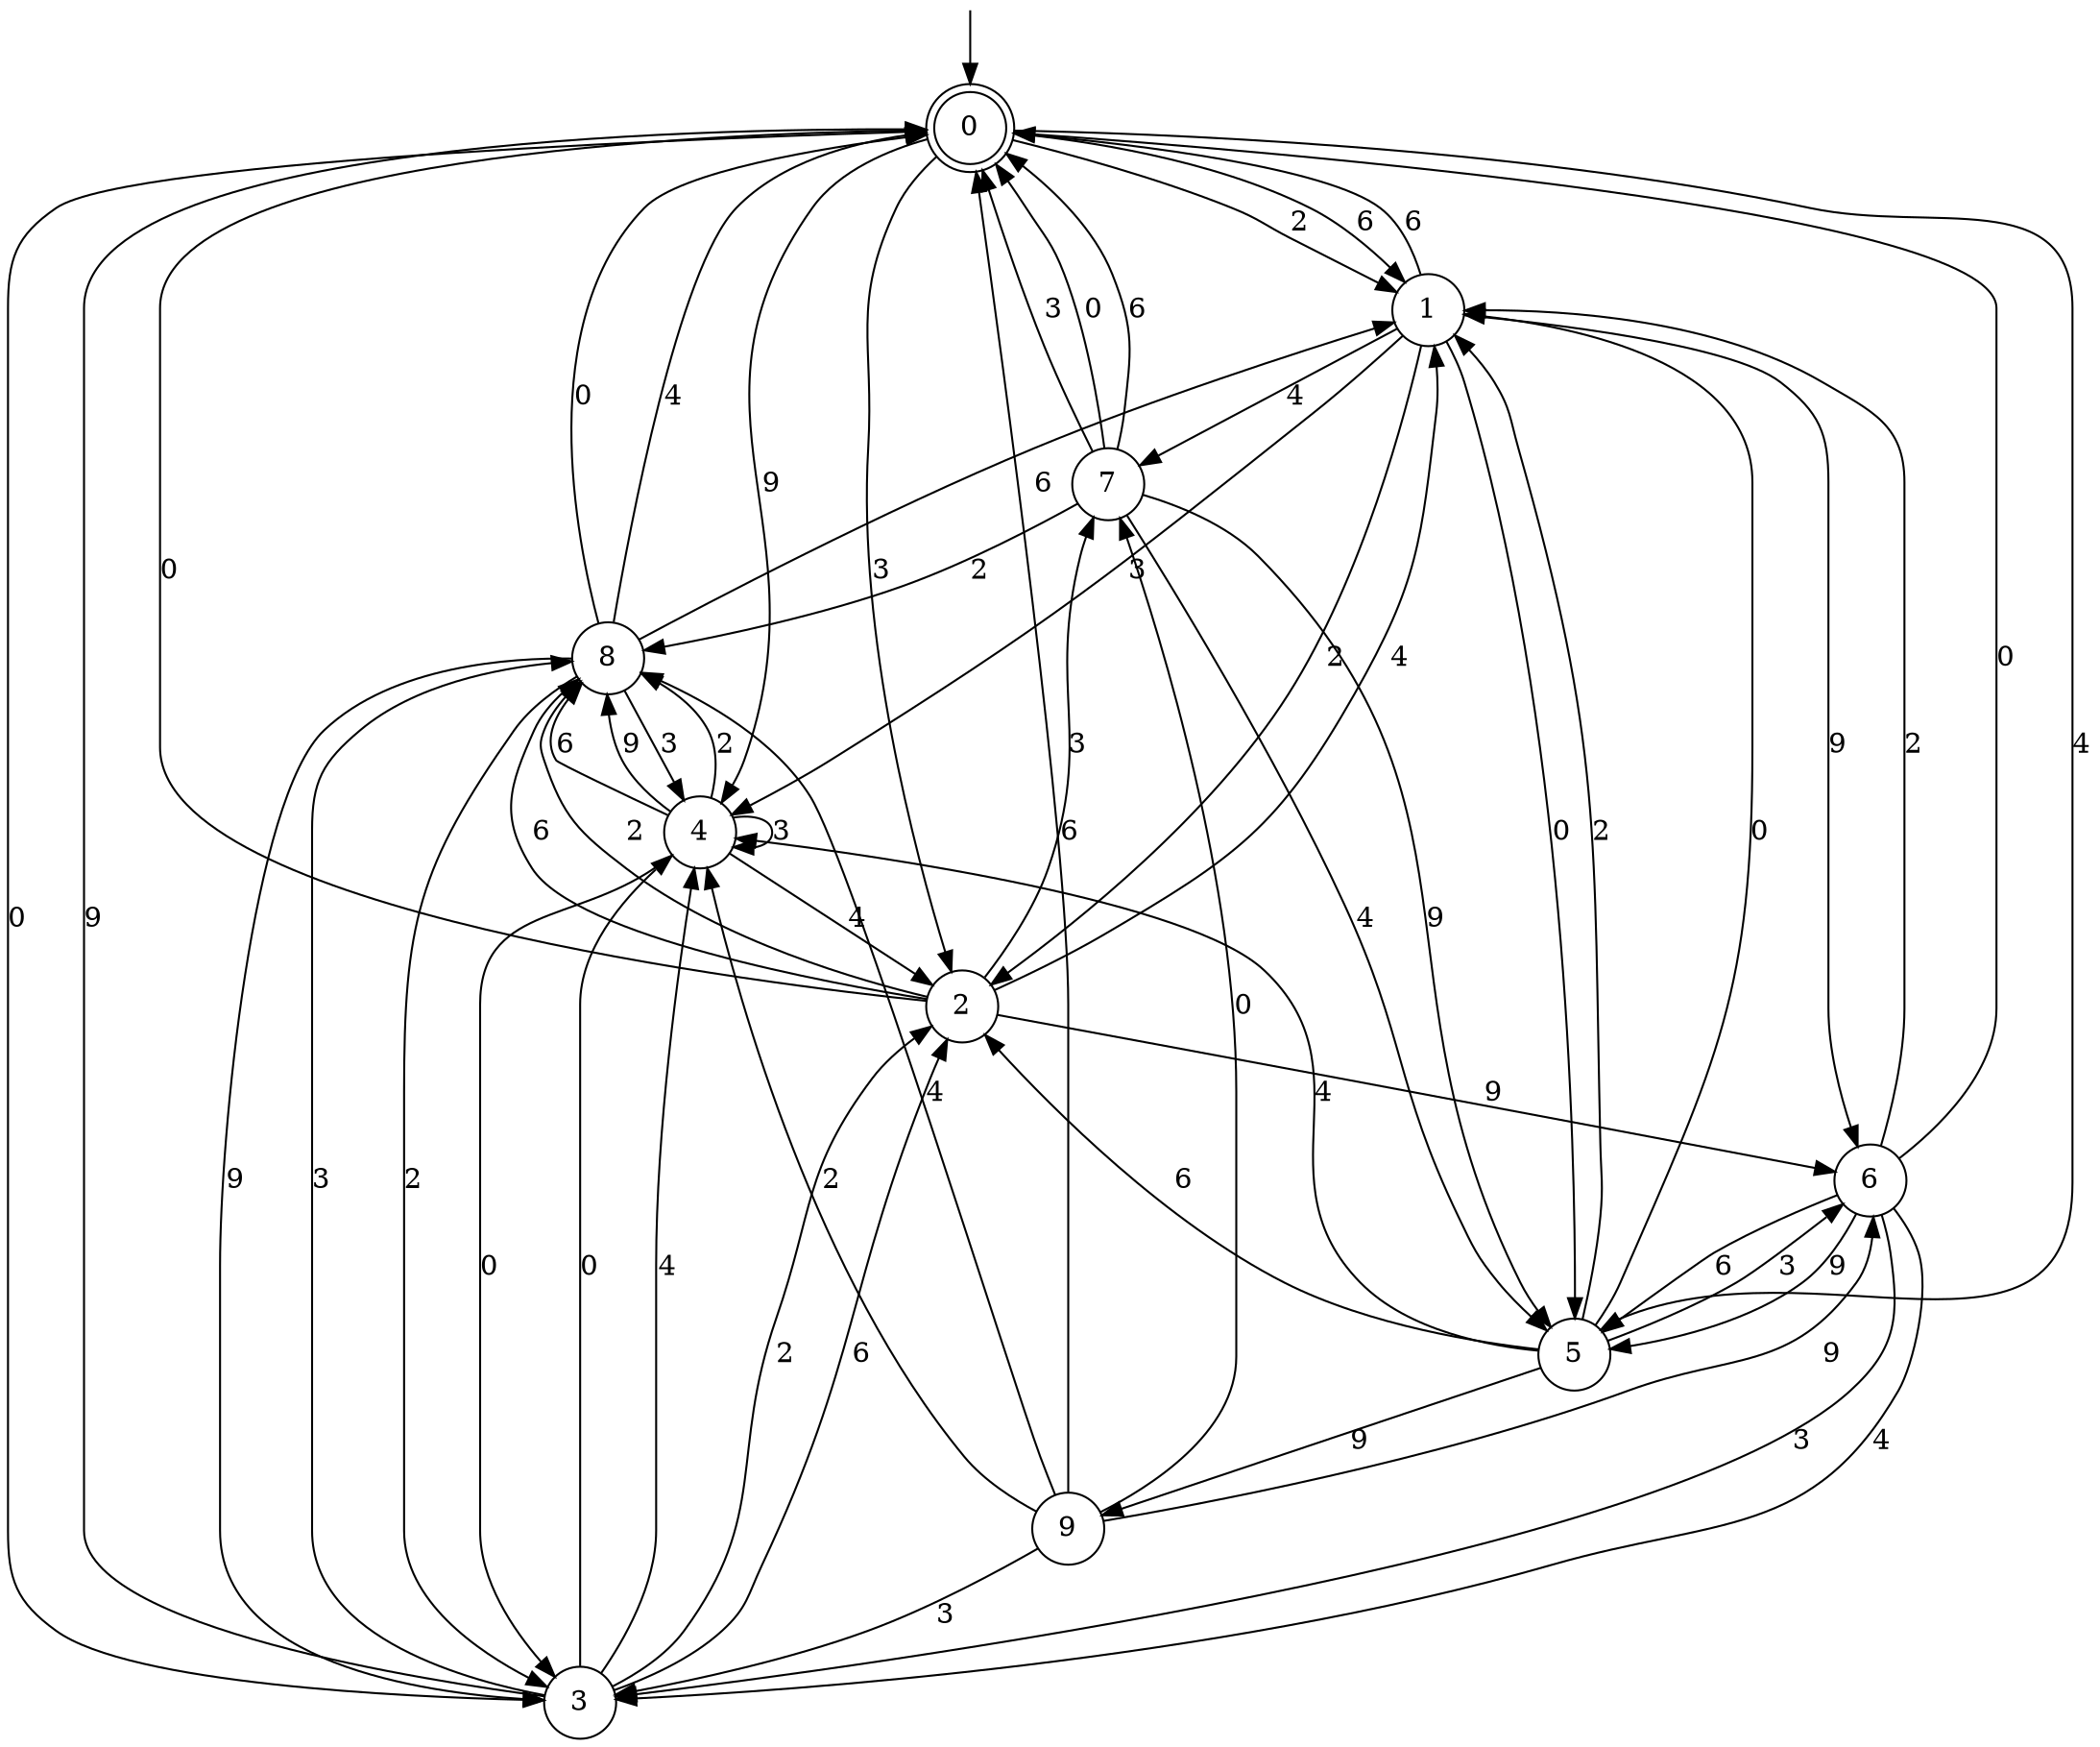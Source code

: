 digraph g {

	s0 [shape="doublecircle" label="0"];
	s1 [shape="circle" label="1"];
	s2 [shape="circle" label="2"];
	s3 [shape="circle" label="3"];
	s4 [shape="circle" label="4"];
	s5 [shape="circle" label="5"];
	s6 [shape="circle" label="6"];
	s7 [shape="circle" label="7"];
	s8 [shape="circle" label="8"];
	s9 [shape="circle" label="9"];
	s0 -> s1 [label="2"];
	s0 -> s2 [label="3"];
	s0 -> s3 [label="0"];
	s0 -> s1 [label="6"];
	s0 -> s4 [label="9"];
	s0 -> s5 [label="4"];
	s1 -> s2 [label="2"];
	s1 -> s4 [label="3"];
	s1 -> s5 [label="0"];
	s1 -> s0 [label="6"];
	s1 -> s6 [label="9"];
	s1 -> s7 [label="4"];
	s2 -> s8 [label="2"];
	s2 -> s7 [label="3"];
	s2 -> s0 [label="0"];
	s2 -> s8 [label="6"];
	s2 -> s6 [label="9"];
	s2 -> s1 [label="4"];
	s3 -> s2 [label="2"];
	s3 -> s8 [label="3"];
	s3 -> s4 [label="0"];
	s3 -> s2 [label="6"];
	s3 -> s0 [label="9"];
	s3 -> s4 [label="4"];
	s4 -> s8 [label="2"];
	s4 -> s4 [label="3"];
	s4 -> s3 [label="0"];
	s4 -> s8 [label="6"];
	s4 -> s8 [label="9"];
	s4 -> s2 [label="4"];
	s5 -> s1 [label="2"];
	s5 -> s6 [label="3"];
	s5 -> s1 [label="0"];
	s5 -> s2 [label="6"];
	s5 -> s9 [label="9"];
	s5 -> s4 [label="4"];
	s6 -> s1 [label="2"];
	s6 -> s3 [label="3"];
	s6 -> s0 [label="0"];
	s6 -> s5 [label="6"];
	s6 -> s5 [label="9"];
	s6 -> s3 [label="4"];
	s7 -> s8 [label="2"];
	s7 -> s0 [label="3"];
	s7 -> s0 [label="0"];
	s7 -> s0 [label="6"];
	s7 -> s5 [label="9"];
	s7 -> s5 [label="4"];
	s8 -> s3 [label="2"];
	s8 -> s4 [label="3"];
	s8 -> s0 [label="0"];
	s8 -> s1 [label="6"];
	s8 -> s3 [label="9"];
	s8 -> s0 [label="4"];
	s9 -> s4 [label="2"];
	s9 -> s3 [label="3"];
	s9 -> s7 [label="0"];
	s9 -> s0 [label="6"];
	s9 -> s6 [label="9"];
	s9 -> s8 [label="4"];

__start0 [label="" shape="none" width="0" height="0"];
__start0 -> s0;

}
